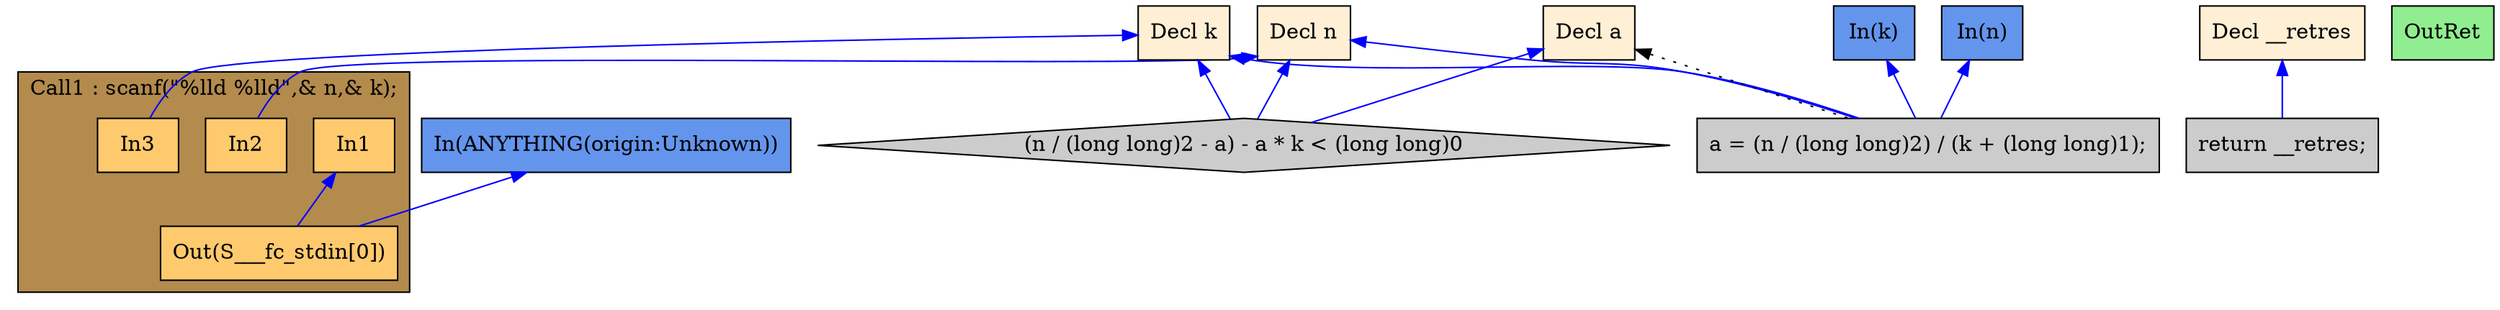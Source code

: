 digraph G {
  rankdir=TB;
  node [style="filled", ];
  2 [label="Decl n", fillcolor="#FFEFD5", shape=box, ];
  3 [label="Decl k", fillcolor="#FFEFD5", shape=box, ];
  4 [label="Decl a", fillcolor="#FFEFD5", shape=box, ];
  5 [label="Decl __retres", fillcolor="#FFEFD5", shape=box, ];
  7 [label="In1", fillcolor="#FFCA6E", shape=box, ];
  8 [label="In2", fillcolor="#FFCA6E", shape=box, ];
  9 [label="In3", fillcolor="#FFCA6E", shape=box, ];
  10 [label="Out(S___fc_stdin[0])", fillcolor="#FFCA6E", shape=box, ];
  11 [label="a = (n / (long long)2) / (k + (long long)1);",
      fillcolor="#CCCCCC", shape=box, ];
  12 [label="(n / (long long)2 - a) - a * k < (long long)0",
      fillcolor="#CCCCCC", shape=diamond, ];
  13 [label="return __retres;", fillcolor="#CCCCCC", shape=box, ];
  14 [label="OutRet", fillcolor="#90EE90", shape=box, ];
  15 [label="In(n)", fillcolor="#6495ED", shape=box, ];
  16 [label="In(k)", fillcolor="#6495ED", shape=box, ];
  17 [label="In(ANYTHING(origin:Unknown))", fillcolor="#6495ED", shape=box, ];
  
  subgraph cluster_Call1 { label="Call1 : scanf(\"%lld %lld\",& n,& k);";
                           fillcolor="#B38B4D"; style="filled"; 10;9;8;7;
     };
  
  edge [dir=back, ];
  2 -> 8 [color="#0000FF", ];
  3 -> 9 [color="#0000FF", ];
  7 -> 10 [color="#0000FF", ];
  17 -> 10 [color="#0000FF", ];
  2 -> 11 [color="#0000FF", ];
  3 -> 11 [color="#0000FF", ];
  4 -> 11 [color="#000000", style="dotted", ];
  15 -> 11 [color="#0000FF", ];
  16 -> 11 [color="#0000FF", ];
  2 -> 12 [color="#0000FF", ];
  3 -> 12 [color="#0000FF", ];
  4 -> 12 [color="#0000FF", ];
  5 -> 13 [color="#0000FF", ];
  
  }